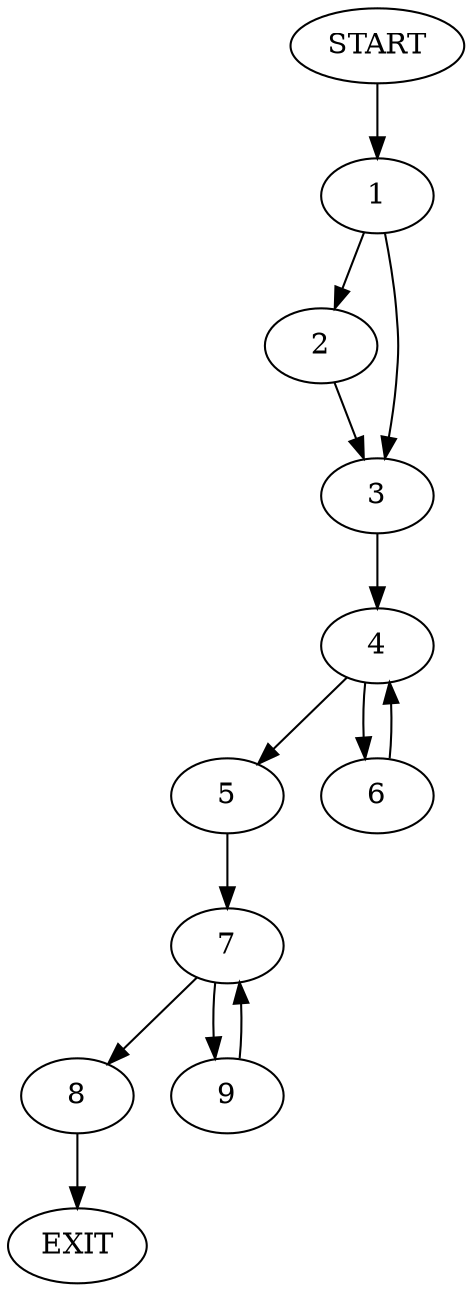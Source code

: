 digraph {
0 [label="START"]
10 [label="EXIT"]
0 -> 1
1 -> 2
1 -> 3
2 -> 3
3 -> 4
4 -> 5
4 -> 6
6 -> 4
5 -> 7
7 -> 8
7 -> 9
9 -> 7
8 -> 10
}
